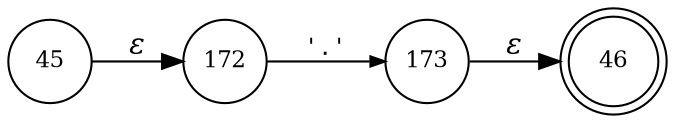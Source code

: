 digraph ATN {
rankdir=LR;
s46[fontsize=11, label="46", shape=doublecircle, fixedsize=true, width=.6];
s172[fontsize=11,label="172", shape=circle, fixedsize=true, width=.55, peripheries=1];
s45[fontsize=11,label="45", shape=circle, fixedsize=true, width=.55, peripheries=1];
s173[fontsize=11,label="173", shape=circle, fixedsize=true, width=.55, peripheries=1];
s45 -> s172 [fontname="Times-Italic", label="&epsilon;"];
s172 -> s173 [fontsize=11, fontname="Courier", arrowsize=.7, label = "'.'", arrowhead = normal];
s173 -> s46 [fontname="Times-Italic", label="&epsilon;"];
}